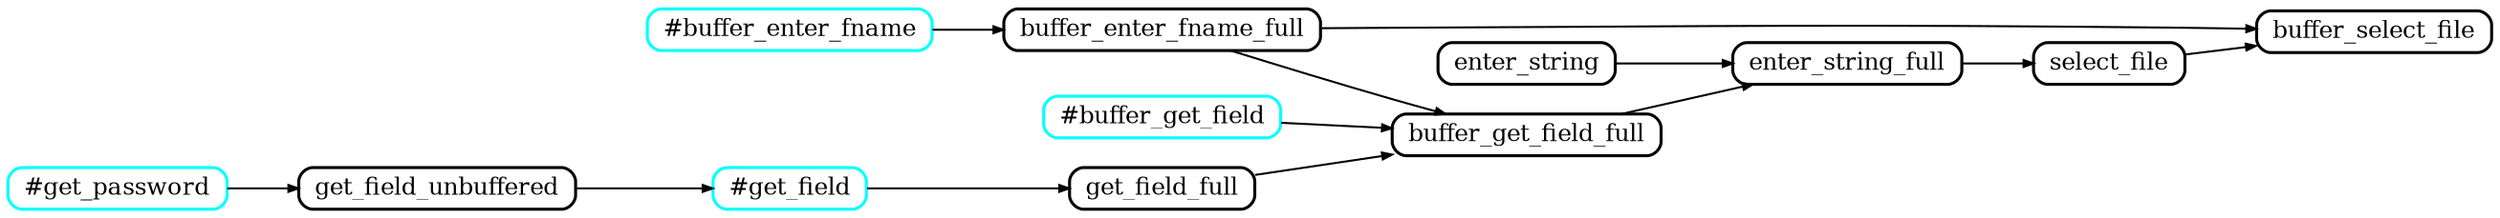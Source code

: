 digraph enter_field
{
	graph [
		rankdir="LR"
		nodesep="0.2"
		ranksep="0.5"
		compound="true"
	]

	node [
		shape="Mrecord"
		fontsize="12"
		style="rounded"
		height="0.2"
		penwidth="1.5"
		color="black"
	]

	edge [
		penwidth="1.0"
		arrowsize="0.5"
	]

	node [ color="#00ffff" ]

	buffer_enter_fname      [ label="#buffer_enter_fname" ]
	buffer_get_field        [ label="#buffer_get_field" ]
	get_field               [ label="#get_field" ]
	get_password            [ label="#get_password" ]

	node [ color="#000000" ]

	buffer_enter_fname      -> buffer_enter_fname_full
	buffer_enter_fname_full -> buffer_get_field_full
	buffer_enter_fname_full -> buffer_select_file
	buffer_get_field        -> buffer_get_field_full
	buffer_get_field_full   -> enter_string_full
	enter_string            -> enter_string_full
	enter_string_full       -> select_file
	get_field               -> get_field_full
	get_password            -> get_field_unbuffered
	get_field_full          -> buffer_get_field_full
	get_field_unbuffered    -> get_field
	select_file             -> buffer_select_file

}

